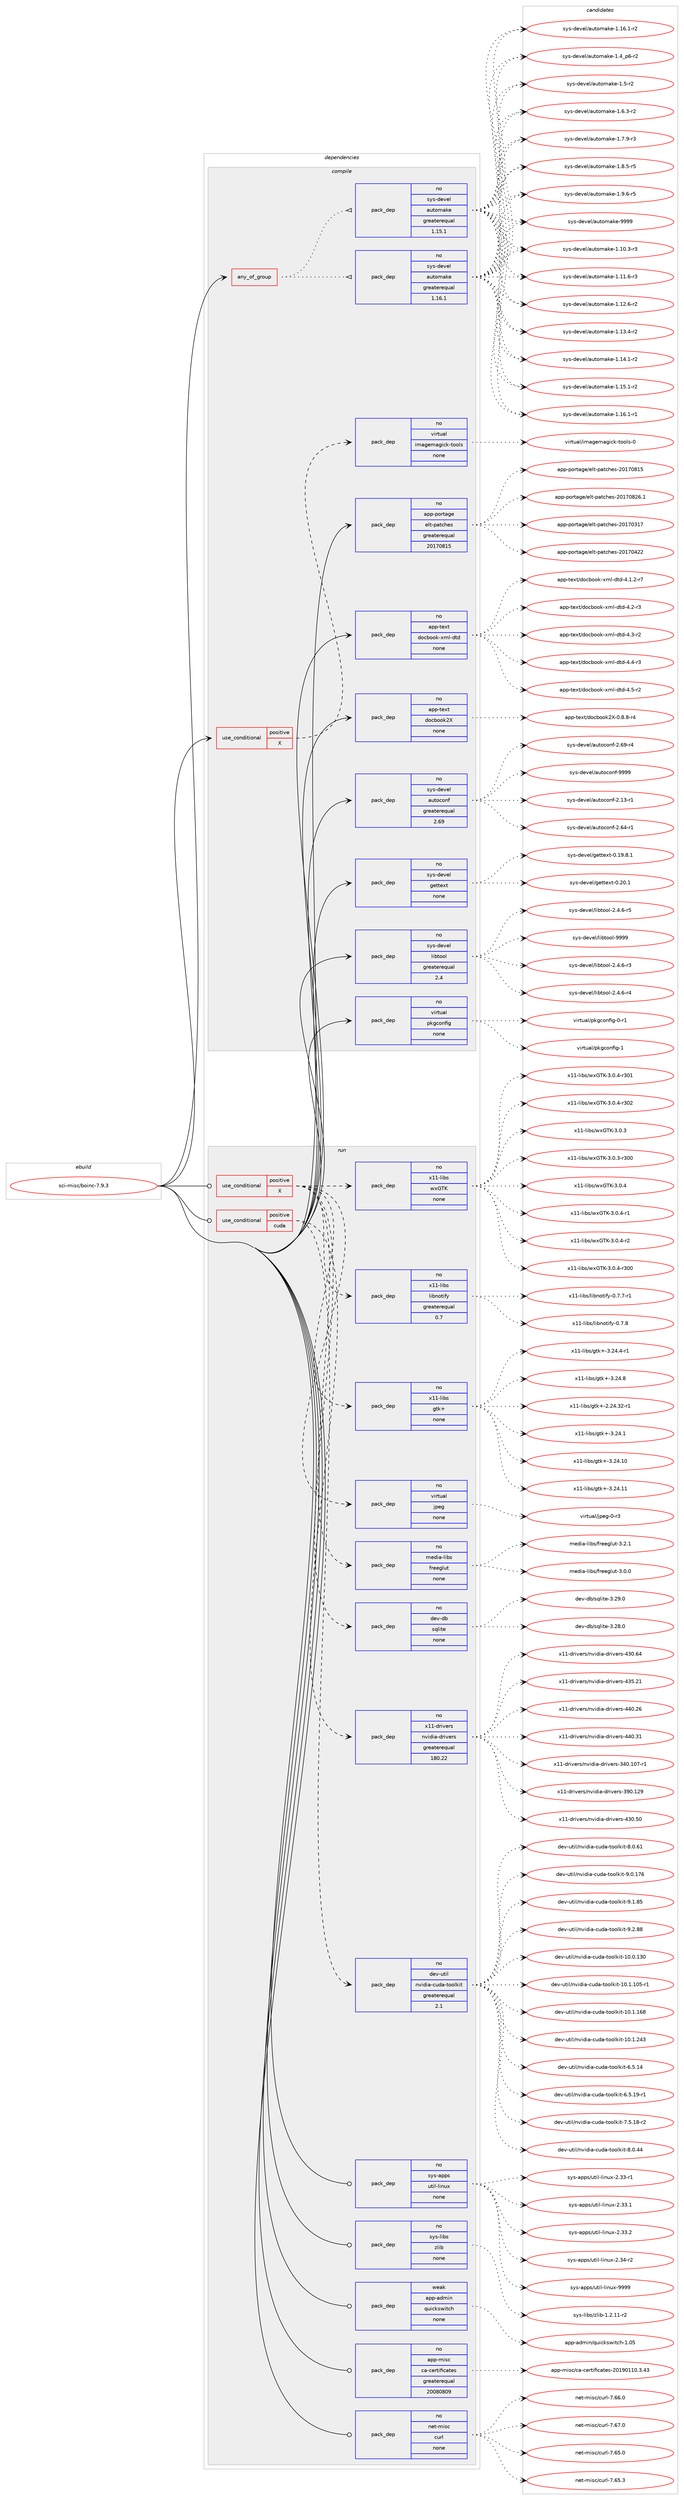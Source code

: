 digraph prolog {

# *************
# Graph options
# *************

newrank=true;
concentrate=true;
compound=true;
graph [rankdir=LR,fontname=Helvetica,fontsize=10,ranksep=1.5];#, ranksep=2.5, nodesep=0.2];
edge  [arrowhead=vee];
node  [fontname=Helvetica,fontsize=10];

# **********
# The ebuild
# **********

subgraph cluster_leftcol {
color=gray;
rank=same;
label=<<i>ebuild</i>>;
id [label="sci-misc/boinc-7.9.3", color=red, width=4, href="../sci-misc/boinc-7.9.3.svg"];
}

# ****************
# The dependencies
# ****************

subgraph cluster_midcol {
color=gray;
label=<<i>dependencies</i>>;
subgraph cluster_compile {
fillcolor="#eeeeee";
style=filled;
label=<<i>compile</i>>;
subgraph any14739 {
dependency862822 [label=<<TABLE BORDER="0" CELLBORDER="1" CELLSPACING="0" CELLPADDING="4"><TR><TD CELLPADDING="10">any_of_group</TD></TR></TABLE>>, shape=none, color=red];subgraph pack638111 {
dependency862823 [label=<<TABLE BORDER="0" CELLBORDER="1" CELLSPACING="0" CELLPADDING="4" WIDTH="220"><TR><TD ROWSPAN="6" CELLPADDING="30">pack_dep</TD></TR><TR><TD WIDTH="110">no</TD></TR><TR><TD>sys-devel</TD></TR><TR><TD>automake</TD></TR><TR><TD>greaterequal</TD></TR><TR><TD>1.16.1</TD></TR></TABLE>>, shape=none, color=blue];
}
dependency862822:e -> dependency862823:w [weight=20,style="dotted",arrowhead="oinv"];
subgraph pack638112 {
dependency862824 [label=<<TABLE BORDER="0" CELLBORDER="1" CELLSPACING="0" CELLPADDING="4" WIDTH="220"><TR><TD ROWSPAN="6" CELLPADDING="30">pack_dep</TD></TR><TR><TD WIDTH="110">no</TD></TR><TR><TD>sys-devel</TD></TR><TR><TD>automake</TD></TR><TR><TD>greaterequal</TD></TR><TR><TD>1.15.1</TD></TR></TABLE>>, shape=none, color=blue];
}
dependency862822:e -> dependency862824:w [weight=20,style="dotted",arrowhead="oinv"];
}
id:e -> dependency862822:w [weight=20,style="solid",arrowhead="vee"];
subgraph cond209460 {
dependency862825 [label=<<TABLE BORDER="0" CELLBORDER="1" CELLSPACING="0" CELLPADDING="4"><TR><TD ROWSPAN="3" CELLPADDING="10">use_conditional</TD></TR><TR><TD>positive</TD></TR><TR><TD>X</TD></TR></TABLE>>, shape=none, color=red];
subgraph pack638113 {
dependency862826 [label=<<TABLE BORDER="0" CELLBORDER="1" CELLSPACING="0" CELLPADDING="4" WIDTH="220"><TR><TD ROWSPAN="6" CELLPADDING="30">pack_dep</TD></TR><TR><TD WIDTH="110">no</TD></TR><TR><TD>virtual</TD></TR><TR><TD>imagemagick-tools</TD></TR><TR><TD>none</TD></TR><TR><TD></TD></TR></TABLE>>, shape=none, color=blue];
}
dependency862825:e -> dependency862826:w [weight=20,style="dashed",arrowhead="vee"];
}
id:e -> dependency862825:w [weight=20,style="solid",arrowhead="vee"];
subgraph pack638114 {
dependency862827 [label=<<TABLE BORDER="0" CELLBORDER="1" CELLSPACING="0" CELLPADDING="4" WIDTH="220"><TR><TD ROWSPAN="6" CELLPADDING="30">pack_dep</TD></TR><TR><TD WIDTH="110">no</TD></TR><TR><TD>app-portage</TD></TR><TR><TD>elt-patches</TD></TR><TR><TD>greaterequal</TD></TR><TR><TD>20170815</TD></TR></TABLE>>, shape=none, color=blue];
}
id:e -> dependency862827:w [weight=20,style="solid",arrowhead="vee"];
subgraph pack638115 {
dependency862828 [label=<<TABLE BORDER="0" CELLBORDER="1" CELLSPACING="0" CELLPADDING="4" WIDTH="220"><TR><TD ROWSPAN="6" CELLPADDING="30">pack_dep</TD></TR><TR><TD WIDTH="110">no</TD></TR><TR><TD>app-text</TD></TR><TR><TD>docbook-xml-dtd</TD></TR><TR><TD>none</TD></TR><TR><TD></TD></TR></TABLE>>, shape=none, color=blue];
}
id:e -> dependency862828:w [weight=20,style="solid",arrowhead="vee"];
subgraph pack638116 {
dependency862829 [label=<<TABLE BORDER="0" CELLBORDER="1" CELLSPACING="0" CELLPADDING="4" WIDTH="220"><TR><TD ROWSPAN="6" CELLPADDING="30">pack_dep</TD></TR><TR><TD WIDTH="110">no</TD></TR><TR><TD>app-text</TD></TR><TR><TD>docbook2X</TD></TR><TR><TD>none</TD></TR><TR><TD></TD></TR></TABLE>>, shape=none, color=blue];
}
id:e -> dependency862829:w [weight=20,style="solid",arrowhead="vee"];
subgraph pack638117 {
dependency862830 [label=<<TABLE BORDER="0" CELLBORDER="1" CELLSPACING="0" CELLPADDING="4" WIDTH="220"><TR><TD ROWSPAN="6" CELLPADDING="30">pack_dep</TD></TR><TR><TD WIDTH="110">no</TD></TR><TR><TD>sys-devel</TD></TR><TR><TD>autoconf</TD></TR><TR><TD>greaterequal</TD></TR><TR><TD>2.69</TD></TR></TABLE>>, shape=none, color=blue];
}
id:e -> dependency862830:w [weight=20,style="solid",arrowhead="vee"];
subgraph pack638118 {
dependency862831 [label=<<TABLE BORDER="0" CELLBORDER="1" CELLSPACING="0" CELLPADDING="4" WIDTH="220"><TR><TD ROWSPAN="6" CELLPADDING="30">pack_dep</TD></TR><TR><TD WIDTH="110">no</TD></TR><TR><TD>sys-devel</TD></TR><TR><TD>gettext</TD></TR><TR><TD>none</TD></TR><TR><TD></TD></TR></TABLE>>, shape=none, color=blue];
}
id:e -> dependency862831:w [weight=20,style="solid",arrowhead="vee"];
subgraph pack638119 {
dependency862832 [label=<<TABLE BORDER="0" CELLBORDER="1" CELLSPACING="0" CELLPADDING="4" WIDTH="220"><TR><TD ROWSPAN="6" CELLPADDING="30">pack_dep</TD></TR><TR><TD WIDTH="110">no</TD></TR><TR><TD>sys-devel</TD></TR><TR><TD>libtool</TD></TR><TR><TD>greaterequal</TD></TR><TR><TD>2.4</TD></TR></TABLE>>, shape=none, color=blue];
}
id:e -> dependency862832:w [weight=20,style="solid",arrowhead="vee"];
subgraph pack638120 {
dependency862833 [label=<<TABLE BORDER="0" CELLBORDER="1" CELLSPACING="0" CELLPADDING="4" WIDTH="220"><TR><TD ROWSPAN="6" CELLPADDING="30">pack_dep</TD></TR><TR><TD WIDTH="110">no</TD></TR><TR><TD>virtual</TD></TR><TR><TD>pkgconfig</TD></TR><TR><TD>none</TD></TR><TR><TD></TD></TR></TABLE>>, shape=none, color=blue];
}
id:e -> dependency862833:w [weight=20,style="solid",arrowhead="vee"];
}
subgraph cluster_compileandrun {
fillcolor="#eeeeee";
style=filled;
label=<<i>compile and run</i>>;
}
subgraph cluster_run {
fillcolor="#eeeeee";
style=filled;
label=<<i>run</i>>;
subgraph cond209461 {
dependency862834 [label=<<TABLE BORDER="0" CELLBORDER="1" CELLSPACING="0" CELLPADDING="4"><TR><TD ROWSPAN="3" CELLPADDING="10">use_conditional</TD></TR><TR><TD>positive</TD></TR><TR><TD>X</TD></TR></TABLE>>, shape=none, color=red];
subgraph pack638121 {
dependency862835 [label=<<TABLE BORDER="0" CELLBORDER="1" CELLSPACING="0" CELLPADDING="4" WIDTH="220"><TR><TD ROWSPAN="6" CELLPADDING="30">pack_dep</TD></TR><TR><TD WIDTH="110">no</TD></TR><TR><TD>dev-db</TD></TR><TR><TD>sqlite</TD></TR><TR><TD>none</TD></TR><TR><TD></TD></TR></TABLE>>, shape=none, color=blue];
}
dependency862834:e -> dependency862835:w [weight=20,style="dashed",arrowhead="vee"];
subgraph pack638122 {
dependency862836 [label=<<TABLE BORDER="0" CELLBORDER="1" CELLSPACING="0" CELLPADDING="4" WIDTH="220"><TR><TD ROWSPAN="6" CELLPADDING="30">pack_dep</TD></TR><TR><TD WIDTH="110">no</TD></TR><TR><TD>media-libs</TD></TR><TR><TD>freeglut</TD></TR><TR><TD>none</TD></TR><TR><TD></TD></TR></TABLE>>, shape=none, color=blue];
}
dependency862834:e -> dependency862836:w [weight=20,style="dashed",arrowhead="vee"];
subgraph pack638123 {
dependency862837 [label=<<TABLE BORDER="0" CELLBORDER="1" CELLSPACING="0" CELLPADDING="4" WIDTH="220"><TR><TD ROWSPAN="6" CELLPADDING="30">pack_dep</TD></TR><TR><TD WIDTH="110">no</TD></TR><TR><TD>virtual</TD></TR><TR><TD>jpeg</TD></TR><TR><TD>none</TD></TR><TR><TD></TD></TR></TABLE>>, shape=none, color=blue];
}
dependency862834:e -> dependency862837:w [weight=20,style="dashed",arrowhead="vee"];
subgraph pack638124 {
dependency862838 [label=<<TABLE BORDER="0" CELLBORDER="1" CELLSPACING="0" CELLPADDING="4" WIDTH="220"><TR><TD ROWSPAN="6" CELLPADDING="30">pack_dep</TD></TR><TR><TD WIDTH="110">no</TD></TR><TR><TD>x11-libs</TD></TR><TR><TD>gtk+</TD></TR><TR><TD>none</TD></TR><TR><TD></TD></TR></TABLE>>, shape=none, color=blue];
}
dependency862834:e -> dependency862838:w [weight=20,style="dashed",arrowhead="vee"];
subgraph pack638125 {
dependency862839 [label=<<TABLE BORDER="0" CELLBORDER="1" CELLSPACING="0" CELLPADDING="4" WIDTH="220"><TR><TD ROWSPAN="6" CELLPADDING="30">pack_dep</TD></TR><TR><TD WIDTH="110">no</TD></TR><TR><TD>x11-libs</TD></TR><TR><TD>libnotify</TD></TR><TR><TD>greaterequal</TD></TR><TR><TD>0.7</TD></TR></TABLE>>, shape=none, color=blue];
}
dependency862834:e -> dependency862839:w [weight=20,style="dashed",arrowhead="vee"];
subgraph pack638126 {
dependency862840 [label=<<TABLE BORDER="0" CELLBORDER="1" CELLSPACING="0" CELLPADDING="4" WIDTH="220"><TR><TD ROWSPAN="6" CELLPADDING="30">pack_dep</TD></TR><TR><TD WIDTH="110">no</TD></TR><TR><TD>x11-libs</TD></TR><TR><TD>wxGTK</TD></TR><TR><TD>none</TD></TR><TR><TD></TD></TR></TABLE>>, shape=none, color=blue];
}
dependency862834:e -> dependency862840:w [weight=20,style="dashed",arrowhead="vee"];
}
id:e -> dependency862834:w [weight=20,style="solid",arrowhead="odot"];
subgraph cond209462 {
dependency862841 [label=<<TABLE BORDER="0" CELLBORDER="1" CELLSPACING="0" CELLPADDING="4"><TR><TD ROWSPAN="3" CELLPADDING="10">use_conditional</TD></TR><TR><TD>positive</TD></TR><TR><TD>cuda</TD></TR></TABLE>>, shape=none, color=red];
subgraph pack638127 {
dependency862842 [label=<<TABLE BORDER="0" CELLBORDER="1" CELLSPACING="0" CELLPADDING="4" WIDTH="220"><TR><TD ROWSPAN="6" CELLPADDING="30">pack_dep</TD></TR><TR><TD WIDTH="110">no</TD></TR><TR><TD>dev-util</TD></TR><TR><TD>nvidia-cuda-toolkit</TD></TR><TR><TD>greaterequal</TD></TR><TR><TD>2.1</TD></TR></TABLE>>, shape=none, color=blue];
}
dependency862841:e -> dependency862842:w [weight=20,style="dashed",arrowhead="vee"];
subgraph pack638128 {
dependency862843 [label=<<TABLE BORDER="0" CELLBORDER="1" CELLSPACING="0" CELLPADDING="4" WIDTH="220"><TR><TD ROWSPAN="6" CELLPADDING="30">pack_dep</TD></TR><TR><TD WIDTH="110">no</TD></TR><TR><TD>x11-drivers</TD></TR><TR><TD>nvidia-drivers</TD></TR><TR><TD>greaterequal</TD></TR><TR><TD>180.22</TD></TR></TABLE>>, shape=none, color=blue];
}
dependency862841:e -> dependency862843:w [weight=20,style="dashed",arrowhead="vee"];
}
id:e -> dependency862841:w [weight=20,style="solid",arrowhead="odot"];
subgraph pack638129 {
dependency862844 [label=<<TABLE BORDER="0" CELLBORDER="1" CELLSPACING="0" CELLPADDING="4" WIDTH="220"><TR><TD ROWSPAN="6" CELLPADDING="30">pack_dep</TD></TR><TR><TD WIDTH="110">no</TD></TR><TR><TD>app-misc</TD></TR><TR><TD>ca-certificates</TD></TR><TR><TD>greaterequal</TD></TR><TR><TD>20080809</TD></TR></TABLE>>, shape=none, color=blue];
}
id:e -> dependency862844:w [weight=20,style="solid",arrowhead="odot"];
subgraph pack638130 {
dependency862845 [label=<<TABLE BORDER="0" CELLBORDER="1" CELLSPACING="0" CELLPADDING="4" WIDTH="220"><TR><TD ROWSPAN="6" CELLPADDING="30">pack_dep</TD></TR><TR><TD WIDTH="110">no</TD></TR><TR><TD>net-misc</TD></TR><TR><TD>curl</TD></TR><TR><TD>none</TD></TR><TR><TD></TD></TR></TABLE>>, shape=none, color=blue];
}
id:e -> dependency862845:w [weight=20,style="solid",arrowhead="odot"];
subgraph pack638131 {
dependency862846 [label=<<TABLE BORDER="0" CELLBORDER="1" CELLSPACING="0" CELLPADDING="4" WIDTH="220"><TR><TD ROWSPAN="6" CELLPADDING="30">pack_dep</TD></TR><TR><TD WIDTH="110">no</TD></TR><TR><TD>sys-apps</TD></TR><TR><TD>util-linux</TD></TR><TR><TD>none</TD></TR><TR><TD></TD></TR></TABLE>>, shape=none, color=blue];
}
id:e -> dependency862846:w [weight=20,style="solid",arrowhead="odot"];
subgraph pack638132 {
dependency862847 [label=<<TABLE BORDER="0" CELLBORDER="1" CELLSPACING="0" CELLPADDING="4" WIDTH="220"><TR><TD ROWSPAN="6" CELLPADDING="30">pack_dep</TD></TR><TR><TD WIDTH="110">no</TD></TR><TR><TD>sys-libs</TD></TR><TR><TD>zlib</TD></TR><TR><TD>none</TD></TR><TR><TD></TD></TR></TABLE>>, shape=none, color=blue];
}
id:e -> dependency862847:w [weight=20,style="solid",arrowhead="odot"];
subgraph pack638133 {
dependency862848 [label=<<TABLE BORDER="0" CELLBORDER="1" CELLSPACING="0" CELLPADDING="4" WIDTH="220"><TR><TD ROWSPAN="6" CELLPADDING="30">pack_dep</TD></TR><TR><TD WIDTH="110">weak</TD></TR><TR><TD>app-admin</TD></TR><TR><TD>quickswitch</TD></TR><TR><TD>none</TD></TR><TR><TD></TD></TR></TABLE>>, shape=none, color=blue];
}
id:e -> dependency862848:w [weight=20,style="solid",arrowhead="odot"];
}
}

# **************
# The candidates
# **************

subgraph cluster_choices {
rank=same;
color=gray;
label=<<i>candidates</i>>;

subgraph choice638111 {
color=black;
nodesep=1;
choice11512111545100101118101108479711711611110997107101454946494846514511451 [label="sys-devel/automake-1.10.3-r3", color=red, width=4,href="../sys-devel/automake-1.10.3-r3.svg"];
choice11512111545100101118101108479711711611110997107101454946494946544511451 [label="sys-devel/automake-1.11.6-r3", color=red, width=4,href="../sys-devel/automake-1.11.6-r3.svg"];
choice11512111545100101118101108479711711611110997107101454946495046544511450 [label="sys-devel/automake-1.12.6-r2", color=red, width=4,href="../sys-devel/automake-1.12.6-r2.svg"];
choice11512111545100101118101108479711711611110997107101454946495146524511450 [label="sys-devel/automake-1.13.4-r2", color=red, width=4,href="../sys-devel/automake-1.13.4-r2.svg"];
choice11512111545100101118101108479711711611110997107101454946495246494511450 [label="sys-devel/automake-1.14.1-r2", color=red, width=4,href="../sys-devel/automake-1.14.1-r2.svg"];
choice11512111545100101118101108479711711611110997107101454946495346494511450 [label="sys-devel/automake-1.15.1-r2", color=red, width=4,href="../sys-devel/automake-1.15.1-r2.svg"];
choice11512111545100101118101108479711711611110997107101454946495446494511449 [label="sys-devel/automake-1.16.1-r1", color=red, width=4,href="../sys-devel/automake-1.16.1-r1.svg"];
choice11512111545100101118101108479711711611110997107101454946495446494511450 [label="sys-devel/automake-1.16.1-r2", color=red, width=4,href="../sys-devel/automake-1.16.1-r2.svg"];
choice115121115451001011181011084797117116111109971071014549465295112544511450 [label="sys-devel/automake-1.4_p6-r2", color=red, width=4,href="../sys-devel/automake-1.4_p6-r2.svg"];
choice11512111545100101118101108479711711611110997107101454946534511450 [label="sys-devel/automake-1.5-r2", color=red, width=4,href="../sys-devel/automake-1.5-r2.svg"];
choice115121115451001011181011084797117116111109971071014549465446514511450 [label="sys-devel/automake-1.6.3-r2", color=red, width=4,href="../sys-devel/automake-1.6.3-r2.svg"];
choice115121115451001011181011084797117116111109971071014549465546574511451 [label="sys-devel/automake-1.7.9-r3", color=red, width=4,href="../sys-devel/automake-1.7.9-r3.svg"];
choice115121115451001011181011084797117116111109971071014549465646534511453 [label="sys-devel/automake-1.8.5-r5", color=red, width=4,href="../sys-devel/automake-1.8.5-r5.svg"];
choice115121115451001011181011084797117116111109971071014549465746544511453 [label="sys-devel/automake-1.9.6-r5", color=red, width=4,href="../sys-devel/automake-1.9.6-r5.svg"];
choice115121115451001011181011084797117116111109971071014557575757 [label="sys-devel/automake-9999", color=red, width=4,href="../sys-devel/automake-9999.svg"];
dependency862823:e -> choice11512111545100101118101108479711711611110997107101454946494846514511451:w [style=dotted,weight="100"];
dependency862823:e -> choice11512111545100101118101108479711711611110997107101454946494946544511451:w [style=dotted,weight="100"];
dependency862823:e -> choice11512111545100101118101108479711711611110997107101454946495046544511450:w [style=dotted,weight="100"];
dependency862823:e -> choice11512111545100101118101108479711711611110997107101454946495146524511450:w [style=dotted,weight="100"];
dependency862823:e -> choice11512111545100101118101108479711711611110997107101454946495246494511450:w [style=dotted,weight="100"];
dependency862823:e -> choice11512111545100101118101108479711711611110997107101454946495346494511450:w [style=dotted,weight="100"];
dependency862823:e -> choice11512111545100101118101108479711711611110997107101454946495446494511449:w [style=dotted,weight="100"];
dependency862823:e -> choice11512111545100101118101108479711711611110997107101454946495446494511450:w [style=dotted,weight="100"];
dependency862823:e -> choice115121115451001011181011084797117116111109971071014549465295112544511450:w [style=dotted,weight="100"];
dependency862823:e -> choice11512111545100101118101108479711711611110997107101454946534511450:w [style=dotted,weight="100"];
dependency862823:e -> choice115121115451001011181011084797117116111109971071014549465446514511450:w [style=dotted,weight="100"];
dependency862823:e -> choice115121115451001011181011084797117116111109971071014549465546574511451:w [style=dotted,weight="100"];
dependency862823:e -> choice115121115451001011181011084797117116111109971071014549465646534511453:w [style=dotted,weight="100"];
dependency862823:e -> choice115121115451001011181011084797117116111109971071014549465746544511453:w [style=dotted,weight="100"];
dependency862823:e -> choice115121115451001011181011084797117116111109971071014557575757:w [style=dotted,weight="100"];
}
subgraph choice638112 {
color=black;
nodesep=1;
choice11512111545100101118101108479711711611110997107101454946494846514511451 [label="sys-devel/automake-1.10.3-r3", color=red, width=4,href="../sys-devel/automake-1.10.3-r3.svg"];
choice11512111545100101118101108479711711611110997107101454946494946544511451 [label="sys-devel/automake-1.11.6-r3", color=red, width=4,href="../sys-devel/automake-1.11.6-r3.svg"];
choice11512111545100101118101108479711711611110997107101454946495046544511450 [label="sys-devel/automake-1.12.6-r2", color=red, width=4,href="../sys-devel/automake-1.12.6-r2.svg"];
choice11512111545100101118101108479711711611110997107101454946495146524511450 [label="sys-devel/automake-1.13.4-r2", color=red, width=4,href="../sys-devel/automake-1.13.4-r2.svg"];
choice11512111545100101118101108479711711611110997107101454946495246494511450 [label="sys-devel/automake-1.14.1-r2", color=red, width=4,href="../sys-devel/automake-1.14.1-r2.svg"];
choice11512111545100101118101108479711711611110997107101454946495346494511450 [label="sys-devel/automake-1.15.1-r2", color=red, width=4,href="../sys-devel/automake-1.15.1-r2.svg"];
choice11512111545100101118101108479711711611110997107101454946495446494511449 [label="sys-devel/automake-1.16.1-r1", color=red, width=4,href="../sys-devel/automake-1.16.1-r1.svg"];
choice11512111545100101118101108479711711611110997107101454946495446494511450 [label="sys-devel/automake-1.16.1-r2", color=red, width=4,href="../sys-devel/automake-1.16.1-r2.svg"];
choice115121115451001011181011084797117116111109971071014549465295112544511450 [label="sys-devel/automake-1.4_p6-r2", color=red, width=4,href="../sys-devel/automake-1.4_p6-r2.svg"];
choice11512111545100101118101108479711711611110997107101454946534511450 [label="sys-devel/automake-1.5-r2", color=red, width=4,href="../sys-devel/automake-1.5-r2.svg"];
choice115121115451001011181011084797117116111109971071014549465446514511450 [label="sys-devel/automake-1.6.3-r2", color=red, width=4,href="../sys-devel/automake-1.6.3-r2.svg"];
choice115121115451001011181011084797117116111109971071014549465546574511451 [label="sys-devel/automake-1.7.9-r3", color=red, width=4,href="../sys-devel/automake-1.7.9-r3.svg"];
choice115121115451001011181011084797117116111109971071014549465646534511453 [label="sys-devel/automake-1.8.5-r5", color=red, width=4,href="../sys-devel/automake-1.8.5-r5.svg"];
choice115121115451001011181011084797117116111109971071014549465746544511453 [label="sys-devel/automake-1.9.6-r5", color=red, width=4,href="../sys-devel/automake-1.9.6-r5.svg"];
choice115121115451001011181011084797117116111109971071014557575757 [label="sys-devel/automake-9999", color=red, width=4,href="../sys-devel/automake-9999.svg"];
dependency862824:e -> choice11512111545100101118101108479711711611110997107101454946494846514511451:w [style=dotted,weight="100"];
dependency862824:e -> choice11512111545100101118101108479711711611110997107101454946494946544511451:w [style=dotted,weight="100"];
dependency862824:e -> choice11512111545100101118101108479711711611110997107101454946495046544511450:w [style=dotted,weight="100"];
dependency862824:e -> choice11512111545100101118101108479711711611110997107101454946495146524511450:w [style=dotted,weight="100"];
dependency862824:e -> choice11512111545100101118101108479711711611110997107101454946495246494511450:w [style=dotted,weight="100"];
dependency862824:e -> choice11512111545100101118101108479711711611110997107101454946495346494511450:w [style=dotted,weight="100"];
dependency862824:e -> choice11512111545100101118101108479711711611110997107101454946495446494511449:w [style=dotted,weight="100"];
dependency862824:e -> choice11512111545100101118101108479711711611110997107101454946495446494511450:w [style=dotted,weight="100"];
dependency862824:e -> choice115121115451001011181011084797117116111109971071014549465295112544511450:w [style=dotted,weight="100"];
dependency862824:e -> choice11512111545100101118101108479711711611110997107101454946534511450:w [style=dotted,weight="100"];
dependency862824:e -> choice115121115451001011181011084797117116111109971071014549465446514511450:w [style=dotted,weight="100"];
dependency862824:e -> choice115121115451001011181011084797117116111109971071014549465546574511451:w [style=dotted,weight="100"];
dependency862824:e -> choice115121115451001011181011084797117116111109971071014549465646534511453:w [style=dotted,weight="100"];
dependency862824:e -> choice115121115451001011181011084797117116111109971071014549465746544511453:w [style=dotted,weight="100"];
dependency862824:e -> choice115121115451001011181011084797117116111109971071014557575757:w [style=dotted,weight="100"];
}
subgraph choice638113 {
color=black;
nodesep=1;
choice1181051141161179710847105109971031011099710310599107451161111111081154548 [label="virtual/imagemagick-tools-0", color=red, width=4,href="../virtual/imagemagick-tools-0.svg"];
dependency862826:e -> choice1181051141161179710847105109971031011099710310599107451161111111081154548:w [style=dotted,weight="100"];
}
subgraph choice638114 {
color=black;
nodesep=1;
choice97112112451121111141169710310147101108116451129711699104101115455048495548514955 [label="app-portage/elt-patches-20170317", color=red, width=4,href="../app-portage/elt-patches-20170317.svg"];
choice97112112451121111141169710310147101108116451129711699104101115455048495548525050 [label="app-portage/elt-patches-20170422", color=red, width=4,href="../app-portage/elt-patches-20170422.svg"];
choice97112112451121111141169710310147101108116451129711699104101115455048495548564953 [label="app-portage/elt-patches-20170815", color=red, width=4,href="../app-portage/elt-patches-20170815.svg"];
choice971121124511211111411697103101471011081164511297116991041011154550484955485650544649 [label="app-portage/elt-patches-20170826.1", color=red, width=4,href="../app-portage/elt-patches-20170826.1.svg"];
dependency862827:e -> choice97112112451121111141169710310147101108116451129711699104101115455048495548514955:w [style=dotted,weight="100"];
dependency862827:e -> choice97112112451121111141169710310147101108116451129711699104101115455048495548525050:w [style=dotted,weight="100"];
dependency862827:e -> choice97112112451121111141169710310147101108116451129711699104101115455048495548564953:w [style=dotted,weight="100"];
dependency862827:e -> choice971121124511211111411697103101471011081164511297116991041011154550484955485650544649:w [style=dotted,weight="100"];
}
subgraph choice638115 {
color=black;
nodesep=1;
choice971121124511610112011647100111999811111110745120109108451001161004552464946504511455 [label="app-text/docbook-xml-dtd-4.1.2-r7", color=red, width=4,href="../app-text/docbook-xml-dtd-4.1.2-r7.svg"];
choice97112112451161011201164710011199981111111074512010910845100116100455246504511451 [label="app-text/docbook-xml-dtd-4.2-r3", color=red, width=4,href="../app-text/docbook-xml-dtd-4.2-r3.svg"];
choice97112112451161011201164710011199981111111074512010910845100116100455246514511450 [label="app-text/docbook-xml-dtd-4.3-r2", color=red, width=4,href="../app-text/docbook-xml-dtd-4.3-r2.svg"];
choice97112112451161011201164710011199981111111074512010910845100116100455246524511451 [label="app-text/docbook-xml-dtd-4.4-r3", color=red, width=4,href="../app-text/docbook-xml-dtd-4.4-r3.svg"];
choice97112112451161011201164710011199981111111074512010910845100116100455246534511450 [label="app-text/docbook-xml-dtd-4.5-r2", color=red, width=4,href="../app-text/docbook-xml-dtd-4.5-r2.svg"];
dependency862828:e -> choice971121124511610112011647100111999811111110745120109108451001161004552464946504511455:w [style=dotted,weight="100"];
dependency862828:e -> choice97112112451161011201164710011199981111111074512010910845100116100455246504511451:w [style=dotted,weight="100"];
dependency862828:e -> choice97112112451161011201164710011199981111111074512010910845100116100455246514511450:w [style=dotted,weight="100"];
dependency862828:e -> choice97112112451161011201164710011199981111111074512010910845100116100455246524511451:w [style=dotted,weight="100"];
dependency862828:e -> choice97112112451161011201164710011199981111111074512010910845100116100455246534511450:w [style=dotted,weight="100"];
}
subgraph choice638116 {
color=black;
nodesep=1;
choice971121124511610112011647100111999811111110750884548465646564511452 [label="app-text/docbook2X-0.8.8-r4", color=red, width=4,href="../app-text/docbook2X-0.8.8-r4.svg"];
dependency862829:e -> choice971121124511610112011647100111999811111110750884548465646564511452:w [style=dotted,weight="100"];
}
subgraph choice638117 {
color=black;
nodesep=1;
choice1151211154510010111810110847971171161119911111010245504649514511449 [label="sys-devel/autoconf-2.13-r1", color=red, width=4,href="../sys-devel/autoconf-2.13-r1.svg"];
choice1151211154510010111810110847971171161119911111010245504654524511449 [label="sys-devel/autoconf-2.64-r1", color=red, width=4,href="../sys-devel/autoconf-2.64-r1.svg"];
choice1151211154510010111810110847971171161119911111010245504654574511452 [label="sys-devel/autoconf-2.69-r4", color=red, width=4,href="../sys-devel/autoconf-2.69-r4.svg"];
choice115121115451001011181011084797117116111991111101024557575757 [label="sys-devel/autoconf-9999", color=red, width=4,href="../sys-devel/autoconf-9999.svg"];
dependency862830:e -> choice1151211154510010111810110847971171161119911111010245504649514511449:w [style=dotted,weight="100"];
dependency862830:e -> choice1151211154510010111810110847971171161119911111010245504654524511449:w [style=dotted,weight="100"];
dependency862830:e -> choice1151211154510010111810110847971171161119911111010245504654574511452:w [style=dotted,weight="100"];
dependency862830:e -> choice115121115451001011181011084797117116111991111101024557575757:w [style=dotted,weight="100"];
}
subgraph choice638118 {
color=black;
nodesep=1;
choice1151211154510010111810110847103101116116101120116454846495746564649 [label="sys-devel/gettext-0.19.8.1", color=red, width=4,href="../sys-devel/gettext-0.19.8.1.svg"];
choice115121115451001011181011084710310111611610112011645484650484649 [label="sys-devel/gettext-0.20.1", color=red, width=4,href="../sys-devel/gettext-0.20.1.svg"];
dependency862831:e -> choice1151211154510010111810110847103101116116101120116454846495746564649:w [style=dotted,weight="100"];
dependency862831:e -> choice115121115451001011181011084710310111611610112011645484650484649:w [style=dotted,weight="100"];
}
subgraph choice638119 {
color=black;
nodesep=1;
choice1151211154510010111810110847108105981161111111084550465246544511451 [label="sys-devel/libtool-2.4.6-r3", color=red, width=4,href="../sys-devel/libtool-2.4.6-r3.svg"];
choice1151211154510010111810110847108105981161111111084550465246544511452 [label="sys-devel/libtool-2.4.6-r4", color=red, width=4,href="../sys-devel/libtool-2.4.6-r4.svg"];
choice1151211154510010111810110847108105981161111111084550465246544511453 [label="sys-devel/libtool-2.4.6-r5", color=red, width=4,href="../sys-devel/libtool-2.4.6-r5.svg"];
choice1151211154510010111810110847108105981161111111084557575757 [label="sys-devel/libtool-9999", color=red, width=4,href="../sys-devel/libtool-9999.svg"];
dependency862832:e -> choice1151211154510010111810110847108105981161111111084550465246544511451:w [style=dotted,weight="100"];
dependency862832:e -> choice1151211154510010111810110847108105981161111111084550465246544511452:w [style=dotted,weight="100"];
dependency862832:e -> choice1151211154510010111810110847108105981161111111084550465246544511453:w [style=dotted,weight="100"];
dependency862832:e -> choice1151211154510010111810110847108105981161111111084557575757:w [style=dotted,weight="100"];
}
subgraph choice638120 {
color=black;
nodesep=1;
choice11810511411611797108471121071039911111010210510345484511449 [label="virtual/pkgconfig-0-r1", color=red, width=4,href="../virtual/pkgconfig-0-r1.svg"];
choice1181051141161179710847112107103991111101021051034549 [label="virtual/pkgconfig-1", color=red, width=4,href="../virtual/pkgconfig-1.svg"];
dependency862833:e -> choice11810511411611797108471121071039911111010210510345484511449:w [style=dotted,weight="100"];
dependency862833:e -> choice1181051141161179710847112107103991111101021051034549:w [style=dotted,weight="100"];
}
subgraph choice638121 {
color=black;
nodesep=1;
choice10010111845100984711511310810511610145514650564648 [label="dev-db/sqlite-3.28.0", color=red, width=4,href="../dev-db/sqlite-3.28.0.svg"];
choice10010111845100984711511310810511610145514650574648 [label="dev-db/sqlite-3.29.0", color=red, width=4,href="../dev-db/sqlite-3.29.0.svg"];
dependency862835:e -> choice10010111845100984711511310810511610145514650564648:w [style=dotted,weight="100"];
dependency862835:e -> choice10010111845100984711511310810511610145514650574648:w [style=dotted,weight="100"];
}
subgraph choice638122 {
color=black;
nodesep=1;
choice10910110010597451081059811547102114101101103108117116455146484648 [label="media-libs/freeglut-3.0.0", color=red, width=4,href="../media-libs/freeglut-3.0.0.svg"];
choice10910110010597451081059811547102114101101103108117116455146504649 [label="media-libs/freeglut-3.2.1", color=red, width=4,href="../media-libs/freeglut-3.2.1.svg"];
dependency862836:e -> choice10910110010597451081059811547102114101101103108117116455146484648:w [style=dotted,weight="100"];
dependency862836:e -> choice10910110010597451081059811547102114101101103108117116455146504649:w [style=dotted,weight="100"];
}
subgraph choice638123 {
color=black;
nodesep=1;
choice118105114116117971084710611210110345484511451 [label="virtual/jpeg-0-r3", color=red, width=4,href="../virtual/jpeg-0-r3.svg"];
dependency862837:e -> choice118105114116117971084710611210110345484511451:w [style=dotted,weight="100"];
}
subgraph choice638124 {
color=black;
nodesep=1;
choice12049494510810598115471031161074345504650524651504511449 [label="x11-libs/gtk+-2.24.32-r1", color=red, width=4,href="../x11-libs/gtk+-2.24.32-r1.svg"];
choice12049494510810598115471031161074345514650524649 [label="x11-libs/gtk+-3.24.1", color=red, width=4,href="../x11-libs/gtk+-3.24.1.svg"];
choice1204949451081059811547103116107434551465052464948 [label="x11-libs/gtk+-3.24.10", color=red, width=4,href="../x11-libs/gtk+-3.24.10.svg"];
choice1204949451081059811547103116107434551465052464949 [label="x11-libs/gtk+-3.24.11", color=red, width=4,href="../x11-libs/gtk+-3.24.11.svg"];
choice120494945108105981154710311610743455146505246524511449 [label="x11-libs/gtk+-3.24.4-r1", color=red, width=4,href="../x11-libs/gtk+-3.24.4-r1.svg"];
choice12049494510810598115471031161074345514650524656 [label="x11-libs/gtk+-3.24.8", color=red, width=4,href="../x11-libs/gtk+-3.24.8.svg"];
dependency862838:e -> choice12049494510810598115471031161074345504650524651504511449:w [style=dotted,weight="100"];
dependency862838:e -> choice12049494510810598115471031161074345514650524649:w [style=dotted,weight="100"];
dependency862838:e -> choice1204949451081059811547103116107434551465052464948:w [style=dotted,weight="100"];
dependency862838:e -> choice1204949451081059811547103116107434551465052464949:w [style=dotted,weight="100"];
dependency862838:e -> choice120494945108105981154710311610743455146505246524511449:w [style=dotted,weight="100"];
dependency862838:e -> choice12049494510810598115471031161074345514650524656:w [style=dotted,weight="100"];
}
subgraph choice638125 {
color=black;
nodesep=1;
choice1204949451081059811547108105981101111161051021214548465546554511449 [label="x11-libs/libnotify-0.7.7-r1", color=red, width=4,href="../x11-libs/libnotify-0.7.7-r1.svg"];
choice120494945108105981154710810598110111116105102121454846554656 [label="x11-libs/libnotify-0.7.8", color=red, width=4,href="../x11-libs/libnotify-0.7.8.svg"];
dependency862839:e -> choice1204949451081059811547108105981101111161051021214548465546554511449:w [style=dotted,weight="100"];
dependency862839:e -> choice120494945108105981154710810598110111116105102121454846554656:w [style=dotted,weight="100"];
}
subgraph choice638126 {
color=black;
nodesep=1;
choice1204949451081059811547119120718475455146484651 [label="x11-libs/wxGTK-3.0.3", color=red, width=4,href="../x11-libs/wxGTK-3.0.3.svg"];
choice120494945108105981154711912071847545514648465145114514848 [label="x11-libs/wxGTK-3.0.3-r300", color=red, width=4,href="../x11-libs/wxGTK-3.0.3-r300.svg"];
choice1204949451081059811547119120718475455146484652 [label="x11-libs/wxGTK-3.0.4", color=red, width=4,href="../x11-libs/wxGTK-3.0.4.svg"];
choice12049494510810598115471191207184754551464846524511449 [label="x11-libs/wxGTK-3.0.4-r1", color=red, width=4,href="../x11-libs/wxGTK-3.0.4-r1.svg"];
choice12049494510810598115471191207184754551464846524511450 [label="x11-libs/wxGTK-3.0.4-r2", color=red, width=4,href="../x11-libs/wxGTK-3.0.4-r2.svg"];
choice120494945108105981154711912071847545514648465245114514848 [label="x11-libs/wxGTK-3.0.4-r300", color=red, width=4,href="../x11-libs/wxGTK-3.0.4-r300.svg"];
choice120494945108105981154711912071847545514648465245114514849 [label="x11-libs/wxGTK-3.0.4-r301", color=red, width=4,href="../x11-libs/wxGTK-3.0.4-r301.svg"];
choice120494945108105981154711912071847545514648465245114514850 [label="x11-libs/wxGTK-3.0.4-r302", color=red, width=4,href="../x11-libs/wxGTK-3.0.4-r302.svg"];
dependency862840:e -> choice1204949451081059811547119120718475455146484651:w [style=dotted,weight="100"];
dependency862840:e -> choice120494945108105981154711912071847545514648465145114514848:w [style=dotted,weight="100"];
dependency862840:e -> choice1204949451081059811547119120718475455146484652:w [style=dotted,weight="100"];
dependency862840:e -> choice12049494510810598115471191207184754551464846524511449:w [style=dotted,weight="100"];
dependency862840:e -> choice12049494510810598115471191207184754551464846524511450:w [style=dotted,weight="100"];
dependency862840:e -> choice120494945108105981154711912071847545514648465245114514848:w [style=dotted,weight="100"];
dependency862840:e -> choice120494945108105981154711912071847545514648465245114514849:w [style=dotted,weight="100"];
dependency862840:e -> choice120494945108105981154711912071847545514648465245114514850:w [style=dotted,weight="100"];
}
subgraph choice638127 {
color=black;
nodesep=1;
choice10010111845117116105108471101181051001059745991171009745116111111108107105116454948464846495148 [label="dev-util/nvidia-cuda-toolkit-10.0.130", color=red, width=4,href="../dev-util/nvidia-cuda-toolkit-10.0.130.svg"];
choice100101118451171161051084711011810510010597459911710097451161111111081071051164549484649464948534511449 [label="dev-util/nvidia-cuda-toolkit-10.1.105-r1", color=red, width=4,href="../dev-util/nvidia-cuda-toolkit-10.1.105-r1.svg"];
choice10010111845117116105108471101181051001059745991171009745116111111108107105116454948464946495456 [label="dev-util/nvidia-cuda-toolkit-10.1.168", color=red, width=4,href="../dev-util/nvidia-cuda-toolkit-10.1.168.svg"];
choice10010111845117116105108471101181051001059745991171009745116111111108107105116454948464946505251 [label="dev-util/nvidia-cuda-toolkit-10.1.243", color=red, width=4,href="../dev-util/nvidia-cuda-toolkit-10.1.243.svg"];
choice1001011184511711610510847110118105100105974599117100974511611111110810710511645544653464952 [label="dev-util/nvidia-cuda-toolkit-6.5.14", color=red, width=4,href="../dev-util/nvidia-cuda-toolkit-6.5.14.svg"];
choice10010111845117116105108471101181051001059745991171009745116111111108107105116455446534649574511449 [label="dev-util/nvidia-cuda-toolkit-6.5.19-r1", color=red, width=4,href="../dev-util/nvidia-cuda-toolkit-6.5.19-r1.svg"];
choice10010111845117116105108471101181051001059745991171009745116111111108107105116455546534649564511450 [label="dev-util/nvidia-cuda-toolkit-7.5.18-r2", color=red, width=4,href="../dev-util/nvidia-cuda-toolkit-7.5.18-r2.svg"];
choice1001011184511711610510847110118105100105974599117100974511611111110810710511645564648465252 [label="dev-util/nvidia-cuda-toolkit-8.0.44", color=red, width=4,href="../dev-util/nvidia-cuda-toolkit-8.0.44.svg"];
choice1001011184511711610510847110118105100105974599117100974511611111110810710511645564648465449 [label="dev-util/nvidia-cuda-toolkit-8.0.61", color=red, width=4,href="../dev-util/nvidia-cuda-toolkit-8.0.61.svg"];
choice100101118451171161051084711011810510010597459911710097451161111111081071051164557464846495554 [label="dev-util/nvidia-cuda-toolkit-9.0.176", color=red, width=4,href="../dev-util/nvidia-cuda-toolkit-9.0.176.svg"];
choice1001011184511711610510847110118105100105974599117100974511611111110810710511645574649465653 [label="dev-util/nvidia-cuda-toolkit-9.1.85", color=red, width=4,href="../dev-util/nvidia-cuda-toolkit-9.1.85.svg"];
choice1001011184511711610510847110118105100105974599117100974511611111110810710511645574650465656 [label="dev-util/nvidia-cuda-toolkit-9.2.88", color=red, width=4,href="../dev-util/nvidia-cuda-toolkit-9.2.88.svg"];
dependency862842:e -> choice10010111845117116105108471101181051001059745991171009745116111111108107105116454948464846495148:w [style=dotted,weight="100"];
dependency862842:e -> choice100101118451171161051084711011810510010597459911710097451161111111081071051164549484649464948534511449:w [style=dotted,weight="100"];
dependency862842:e -> choice10010111845117116105108471101181051001059745991171009745116111111108107105116454948464946495456:w [style=dotted,weight="100"];
dependency862842:e -> choice10010111845117116105108471101181051001059745991171009745116111111108107105116454948464946505251:w [style=dotted,weight="100"];
dependency862842:e -> choice1001011184511711610510847110118105100105974599117100974511611111110810710511645544653464952:w [style=dotted,weight="100"];
dependency862842:e -> choice10010111845117116105108471101181051001059745991171009745116111111108107105116455446534649574511449:w [style=dotted,weight="100"];
dependency862842:e -> choice10010111845117116105108471101181051001059745991171009745116111111108107105116455546534649564511450:w [style=dotted,weight="100"];
dependency862842:e -> choice1001011184511711610510847110118105100105974599117100974511611111110810710511645564648465252:w [style=dotted,weight="100"];
dependency862842:e -> choice1001011184511711610510847110118105100105974599117100974511611111110810710511645564648465449:w [style=dotted,weight="100"];
dependency862842:e -> choice100101118451171161051084711011810510010597459911710097451161111111081071051164557464846495554:w [style=dotted,weight="100"];
dependency862842:e -> choice1001011184511711610510847110118105100105974599117100974511611111110810710511645574649465653:w [style=dotted,weight="100"];
dependency862842:e -> choice1001011184511711610510847110118105100105974599117100974511611111110810710511645574650465656:w [style=dotted,weight="100"];
}
subgraph choice638128 {
color=black;
nodesep=1;
choice12049494510011410511810111411547110118105100105974510011410511810111411545515248464948554511449 [label="x11-drivers/nvidia-drivers-340.107-r1", color=red, width=4,href="../x11-drivers/nvidia-drivers-340.107-r1.svg"];
choice1204949451001141051181011141154711011810510010597451001141051181011141154551574846495057 [label="x11-drivers/nvidia-drivers-390.129", color=red, width=4,href="../x11-drivers/nvidia-drivers-390.129.svg"];
choice12049494510011410511810111411547110118105100105974510011410511810111411545525148465348 [label="x11-drivers/nvidia-drivers-430.50", color=red, width=4,href="../x11-drivers/nvidia-drivers-430.50.svg"];
choice12049494510011410511810111411547110118105100105974510011410511810111411545525148465452 [label="x11-drivers/nvidia-drivers-430.64", color=red, width=4,href="../x11-drivers/nvidia-drivers-430.64.svg"];
choice12049494510011410511810111411547110118105100105974510011410511810111411545525153465049 [label="x11-drivers/nvidia-drivers-435.21", color=red, width=4,href="../x11-drivers/nvidia-drivers-435.21.svg"];
choice12049494510011410511810111411547110118105100105974510011410511810111411545525248465054 [label="x11-drivers/nvidia-drivers-440.26", color=red, width=4,href="../x11-drivers/nvidia-drivers-440.26.svg"];
choice12049494510011410511810111411547110118105100105974510011410511810111411545525248465149 [label="x11-drivers/nvidia-drivers-440.31", color=red, width=4,href="../x11-drivers/nvidia-drivers-440.31.svg"];
dependency862843:e -> choice12049494510011410511810111411547110118105100105974510011410511810111411545515248464948554511449:w [style=dotted,weight="100"];
dependency862843:e -> choice1204949451001141051181011141154711011810510010597451001141051181011141154551574846495057:w [style=dotted,weight="100"];
dependency862843:e -> choice12049494510011410511810111411547110118105100105974510011410511810111411545525148465348:w [style=dotted,weight="100"];
dependency862843:e -> choice12049494510011410511810111411547110118105100105974510011410511810111411545525148465452:w [style=dotted,weight="100"];
dependency862843:e -> choice12049494510011410511810111411547110118105100105974510011410511810111411545525153465049:w [style=dotted,weight="100"];
dependency862843:e -> choice12049494510011410511810111411547110118105100105974510011410511810111411545525248465054:w [style=dotted,weight="100"];
dependency862843:e -> choice12049494510011410511810111411547110118105100105974510011410511810111411545525248465149:w [style=dotted,weight="100"];
}
subgraph choice638129 {
color=black;
nodesep=1;
choice971121124510910511599479997459910111411610510210599971161011154550484957484949484651465251 [label="app-misc/ca-certificates-20190110.3.43", color=red, width=4,href="../app-misc/ca-certificates-20190110.3.43.svg"];
dependency862844:e -> choice971121124510910511599479997459910111411610510210599971161011154550484957484949484651465251:w [style=dotted,weight="100"];
}
subgraph choice638130 {
color=black;
nodesep=1;
choice1101011164510910511599479911711410845554654534648 [label="net-misc/curl-7.65.0", color=red, width=4,href="../net-misc/curl-7.65.0.svg"];
choice1101011164510910511599479911711410845554654534651 [label="net-misc/curl-7.65.3", color=red, width=4,href="../net-misc/curl-7.65.3.svg"];
choice1101011164510910511599479911711410845554654544648 [label="net-misc/curl-7.66.0", color=red, width=4,href="../net-misc/curl-7.66.0.svg"];
choice1101011164510910511599479911711410845554654554648 [label="net-misc/curl-7.67.0", color=red, width=4,href="../net-misc/curl-7.67.0.svg"];
dependency862845:e -> choice1101011164510910511599479911711410845554654534648:w [style=dotted,weight="100"];
dependency862845:e -> choice1101011164510910511599479911711410845554654534651:w [style=dotted,weight="100"];
dependency862845:e -> choice1101011164510910511599479911711410845554654544648:w [style=dotted,weight="100"];
dependency862845:e -> choice1101011164510910511599479911711410845554654554648:w [style=dotted,weight="100"];
}
subgraph choice638131 {
color=black;
nodesep=1;
choice1151211154597112112115471171161051084510810511011712045504651514511449 [label="sys-apps/util-linux-2.33-r1", color=red, width=4,href="../sys-apps/util-linux-2.33-r1.svg"];
choice1151211154597112112115471171161051084510810511011712045504651514649 [label="sys-apps/util-linux-2.33.1", color=red, width=4,href="../sys-apps/util-linux-2.33.1.svg"];
choice1151211154597112112115471171161051084510810511011712045504651514650 [label="sys-apps/util-linux-2.33.2", color=red, width=4,href="../sys-apps/util-linux-2.33.2.svg"];
choice1151211154597112112115471171161051084510810511011712045504651524511450 [label="sys-apps/util-linux-2.34-r2", color=red, width=4,href="../sys-apps/util-linux-2.34-r2.svg"];
choice115121115459711211211547117116105108451081051101171204557575757 [label="sys-apps/util-linux-9999", color=red, width=4,href="../sys-apps/util-linux-9999.svg"];
dependency862846:e -> choice1151211154597112112115471171161051084510810511011712045504651514511449:w [style=dotted,weight="100"];
dependency862846:e -> choice1151211154597112112115471171161051084510810511011712045504651514649:w [style=dotted,weight="100"];
dependency862846:e -> choice1151211154597112112115471171161051084510810511011712045504651514650:w [style=dotted,weight="100"];
dependency862846:e -> choice1151211154597112112115471171161051084510810511011712045504651524511450:w [style=dotted,weight="100"];
dependency862846:e -> choice115121115459711211211547117116105108451081051101171204557575757:w [style=dotted,weight="100"];
}
subgraph choice638132 {
color=black;
nodesep=1;
choice11512111545108105981154712210810598454946504649494511450 [label="sys-libs/zlib-1.2.11-r2", color=red, width=4,href="../sys-libs/zlib-1.2.11-r2.svg"];
dependency862847:e -> choice11512111545108105981154712210810598454946504649494511450:w [style=dotted,weight="100"];
}
subgraph choice638133 {
color=black;
nodesep=1;
choice9711211245971001091051104711311710599107115119105116991044549464853 [label="app-admin/quickswitch-1.05", color=red, width=4,href="../app-admin/quickswitch-1.05.svg"];
dependency862848:e -> choice9711211245971001091051104711311710599107115119105116991044549464853:w [style=dotted,weight="100"];
}
}

}

